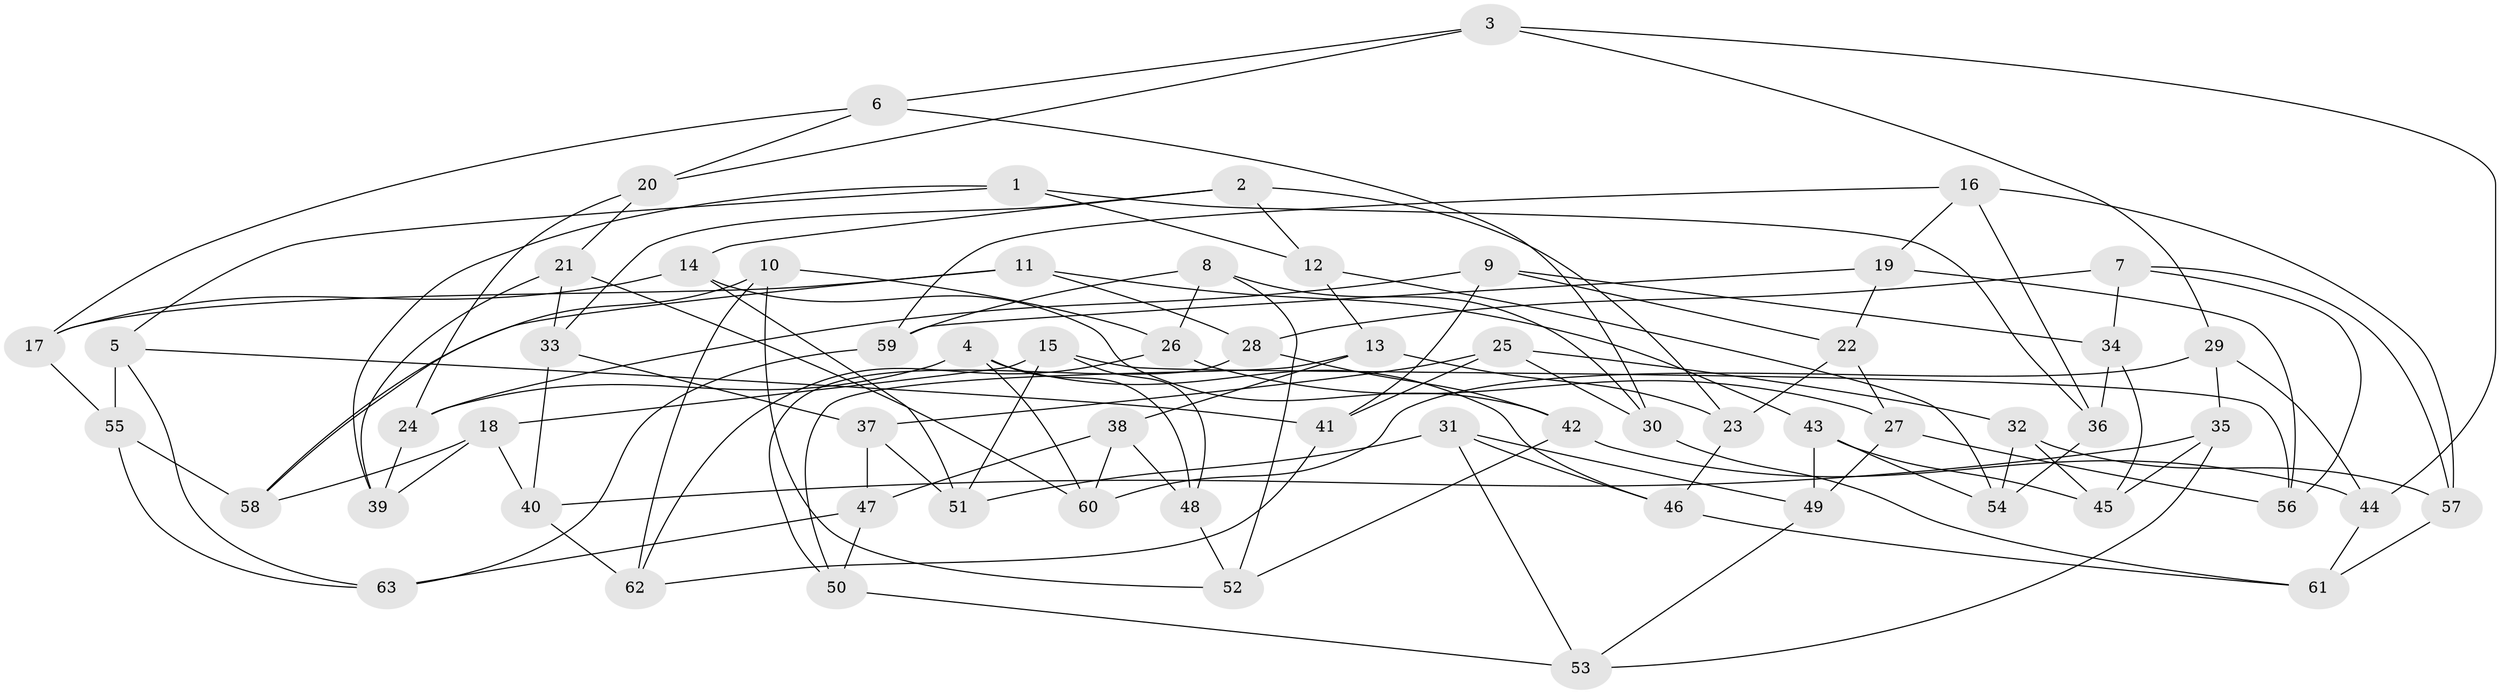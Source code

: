 // coarse degree distribution, {3: 0.08108108108108109, 5: 0.2702702702702703, 4: 0.5135135135135135, 7: 0.08108108108108109, 2: 0.02702702702702703, 10: 0.02702702702702703}
// Generated by graph-tools (version 1.1) at 2025/03/03/04/25 22:03:01]
// undirected, 63 vertices, 126 edges
graph export_dot {
graph [start="1"]
  node [color=gray90,style=filled];
  1;
  2;
  3;
  4;
  5;
  6;
  7;
  8;
  9;
  10;
  11;
  12;
  13;
  14;
  15;
  16;
  17;
  18;
  19;
  20;
  21;
  22;
  23;
  24;
  25;
  26;
  27;
  28;
  29;
  30;
  31;
  32;
  33;
  34;
  35;
  36;
  37;
  38;
  39;
  40;
  41;
  42;
  43;
  44;
  45;
  46;
  47;
  48;
  49;
  50;
  51;
  52;
  53;
  54;
  55;
  56;
  57;
  58;
  59;
  60;
  61;
  62;
  63;
  1 -- 12;
  1 -- 36;
  1 -- 5;
  1 -- 39;
  2 -- 12;
  2 -- 14;
  2 -- 33;
  2 -- 23;
  3 -- 29;
  3 -- 6;
  3 -- 44;
  3 -- 20;
  4 -- 60;
  4 -- 48;
  4 -- 46;
  4 -- 24;
  5 -- 63;
  5 -- 55;
  5 -- 41;
  6 -- 30;
  6 -- 17;
  6 -- 20;
  7 -- 34;
  7 -- 56;
  7 -- 28;
  7 -- 57;
  8 -- 26;
  8 -- 59;
  8 -- 52;
  8 -- 30;
  9 -- 22;
  9 -- 24;
  9 -- 41;
  9 -- 34;
  10 -- 58;
  10 -- 26;
  10 -- 52;
  10 -- 62;
  11 -- 28;
  11 -- 58;
  11 -- 17;
  11 -- 43;
  12 -- 54;
  12 -- 13;
  13 -- 23;
  13 -- 38;
  13 -- 50;
  14 -- 51;
  14 -- 17;
  14 -- 42;
  15 -- 48;
  15 -- 51;
  15 -- 56;
  15 -- 18;
  16 -- 19;
  16 -- 59;
  16 -- 57;
  16 -- 36;
  17 -- 55;
  18 -- 39;
  18 -- 58;
  18 -- 40;
  19 -- 59;
  19 -- 22;
  19 -- 56;
  20 -- 24;
  20 -- 21;
  21 -- 60;
  21 -- 33;
  21 -- 39;
  22 -- 27;
  22 -- 23;
  23 -- 46;
  24 -- 39;
  25 -- 32;
  25 -- 41;
  25 -- 30;
  25 -- 37;
  26 -- 62;
  26 -- 27;
  27 -- 49;
  27 -- 56;
  28 -- 50;
  28 -- 42;
  29 -- 35;
  29 -- 60;
  29 -- 44;
  30 -- 61;
  31 -- 53;
  31 -- 49;
  31 -- 46;
  31 -- 51;
  32 -- 45;
  32 -- 54;
  32 -- 57;
  33 -- 37;
  33 -- 40;
  34 -- 36;
  34 -- 45;
  35 -- 45;
  35 -- 53;
  35 -- 40;
  36 -- 54;
  37 -- 51;
  37 -- 47;
  38 -- 48;
  38 -- 47;
  38 -- 60;
  40 -- 62;
  41 -- 62;
  42 -- 44;
  42 -- 52;
  43 -- 45;
  43 -- 54;
  43 -- 49;
  44 -- 61;
  46 -- 61;
  47 -- 63;
  47 -- 50;
  48 -- 52;
  49 -- 53;
  50 -- 53;
  55 -- 63;
  55 -- 58;
  57 -- 61;
  59 -- 63;
}
